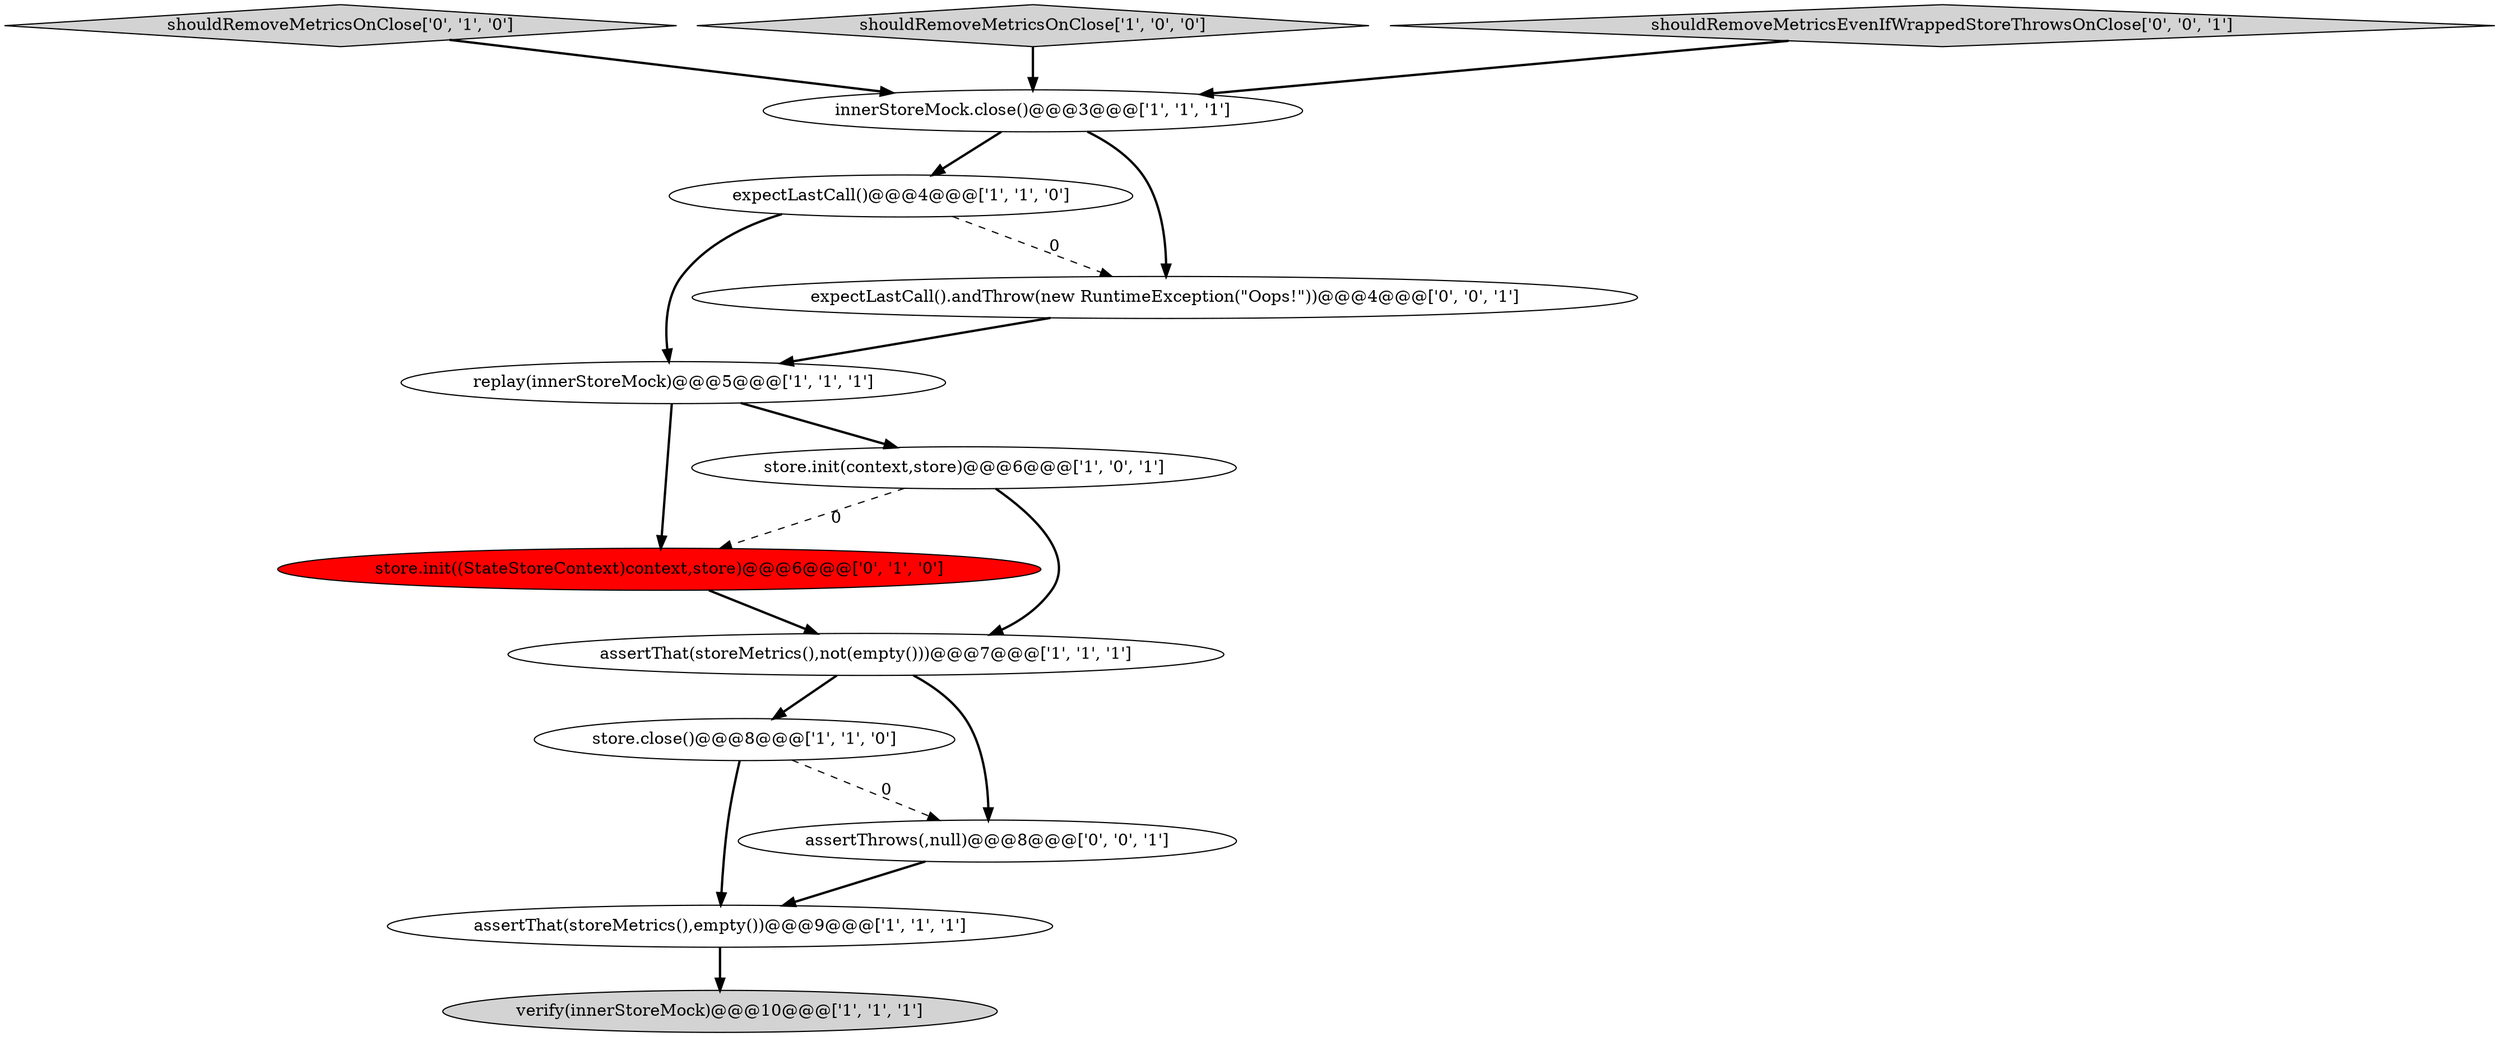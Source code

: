 digraph {
7 [style = filled, label = "store.close()@@@8@@@['1', '1', '0']", fillcolor = white, shape = ellipse image = "AAA0AAABBB1BBB"];
5 [style = filled, label = "expectLastCall()@@@4@@@['1', '1', '0']", fillcolor = white, shape = ellipse image = "AAA0AAABBB1BBB"];
10 [style = filled, label = "shouldRemoveMetricsOnClose['0', '1', '0']", fillcolor = lightgray, shape = diamond image = "AAA0AAABBB2BBB"];
13 [style = filled, label = "expectLastCall().andThrow(new RuntimeException(\"Oops!\"))@@@4@@@['0', '0', '1']", fillcolor = white, shape = ellipse image = "AAA0AAABBB3BBB"];
0 [style = filled, label = "assertThat(storeMetrics(),empty())@@@9@@@['1', '1', '1']", fillcolor = white, shape = ellipse image = "AAA0AAABBB1BBB"];
2 [style = filled, label = "shouldRemoveMetricsOnClose['1', '0', '0']", fillcolor = lightgray, shape = diamond image = "AAA0AAABBB1BBB"];
1 [style = filled, label = "verify(innerStoreMock)@@@10@@@['1', '1', '1']", fillcolor = lightgray, shape = ellipse image = "AAA0AAABBB1BBB"];
6 [style = filled, label = "assertThat(storeMetrics(),not(empty()))@@@7@@@['1', '1', '1']", fillcolor = white, shape = ellipse image = "AAA0AAABBB1BBB"];
4 [style = filled, label = "replay(innerStoreMock)@@@5@@@['1', '1', '1']", fillcolor = white, shape = ellipse image = "AAA0AAABBB1BBB"];
11 [style = filled, label = "assertThrows(,null)@@@8@@@['0', '0', '1']", fillcolor = white, shape = ellipse image = "AAA0AAABBB3BBB"];
9 [style = filled, label = "store.init((StateStoreContext)context,store)@@@6@@@['0', '1', '0']", fillcolor = red, shape = ellipse image = "AAA1AAABBB2BBB"];
3 [style = filled, label = "store.init(context,store)@@@6@@@['1', '0', '1']", fillcolor = white, shape = ellipse image = "AAA0AAABBB1BBB"];
8 [style = filled, label = "innerStoreMock.close()@@@3@@@['1', '1', '1']", fillcolor = white, shape = ellipse image = "AAA0AAABBB1BBB"];
12 [style = filled, label = "shouldRemoveMetricsEvenIfWrappedStoreThrowsOnClose['0', '0', '1']", fillcolor = lightgray, shape = diamond image = "AAA0AAABBB3BBB"];
5->13 [style = dashed, label="0"];
7->11 [style = dashed, label="0"];
4->9 [style = bold, label=""];
4->3 [style = bold, label=""];
3->6 [style = bold, label=""];
7->0 [style = bold, label=""];
9->6 [style = bold, label=""];
11->0 [style = bold, label=""];
6->7 [style = bold, label=""];
8->5 [style = bold, label=""];
10->8 [style = bold, label=""];
3->9 [style = dashed, label="0"];
12->8 [style = bold, label=""];
0->1 [style = bold, label=""];
6->11 [style = bold, label=""];
5->4 [style = bold, label=""];
8->13 [style = bold, label=""];
2->8 [style = bold, label=""];
13->4 [style = bold, label=""];
}
